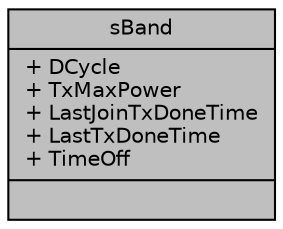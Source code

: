 digraph "sBand"
{
  edge [fontname="Helvetica",fontsize="10",labelfontname="Helvetica",labelfontsize="10"];
  node [fontname="Helvetica",fontsize="10",shape=record];
  Node1 [label="{sBand\n|+ DCycle\l+ TxMaxPower\l+ LastJoinTxDoneTime\l+ LastTxDoneTime\l+ TimeOff\l|}",height=0.2,width=0.4,color="black", fillcolor="grey75", style="filled", fontcolor="black"];
}
